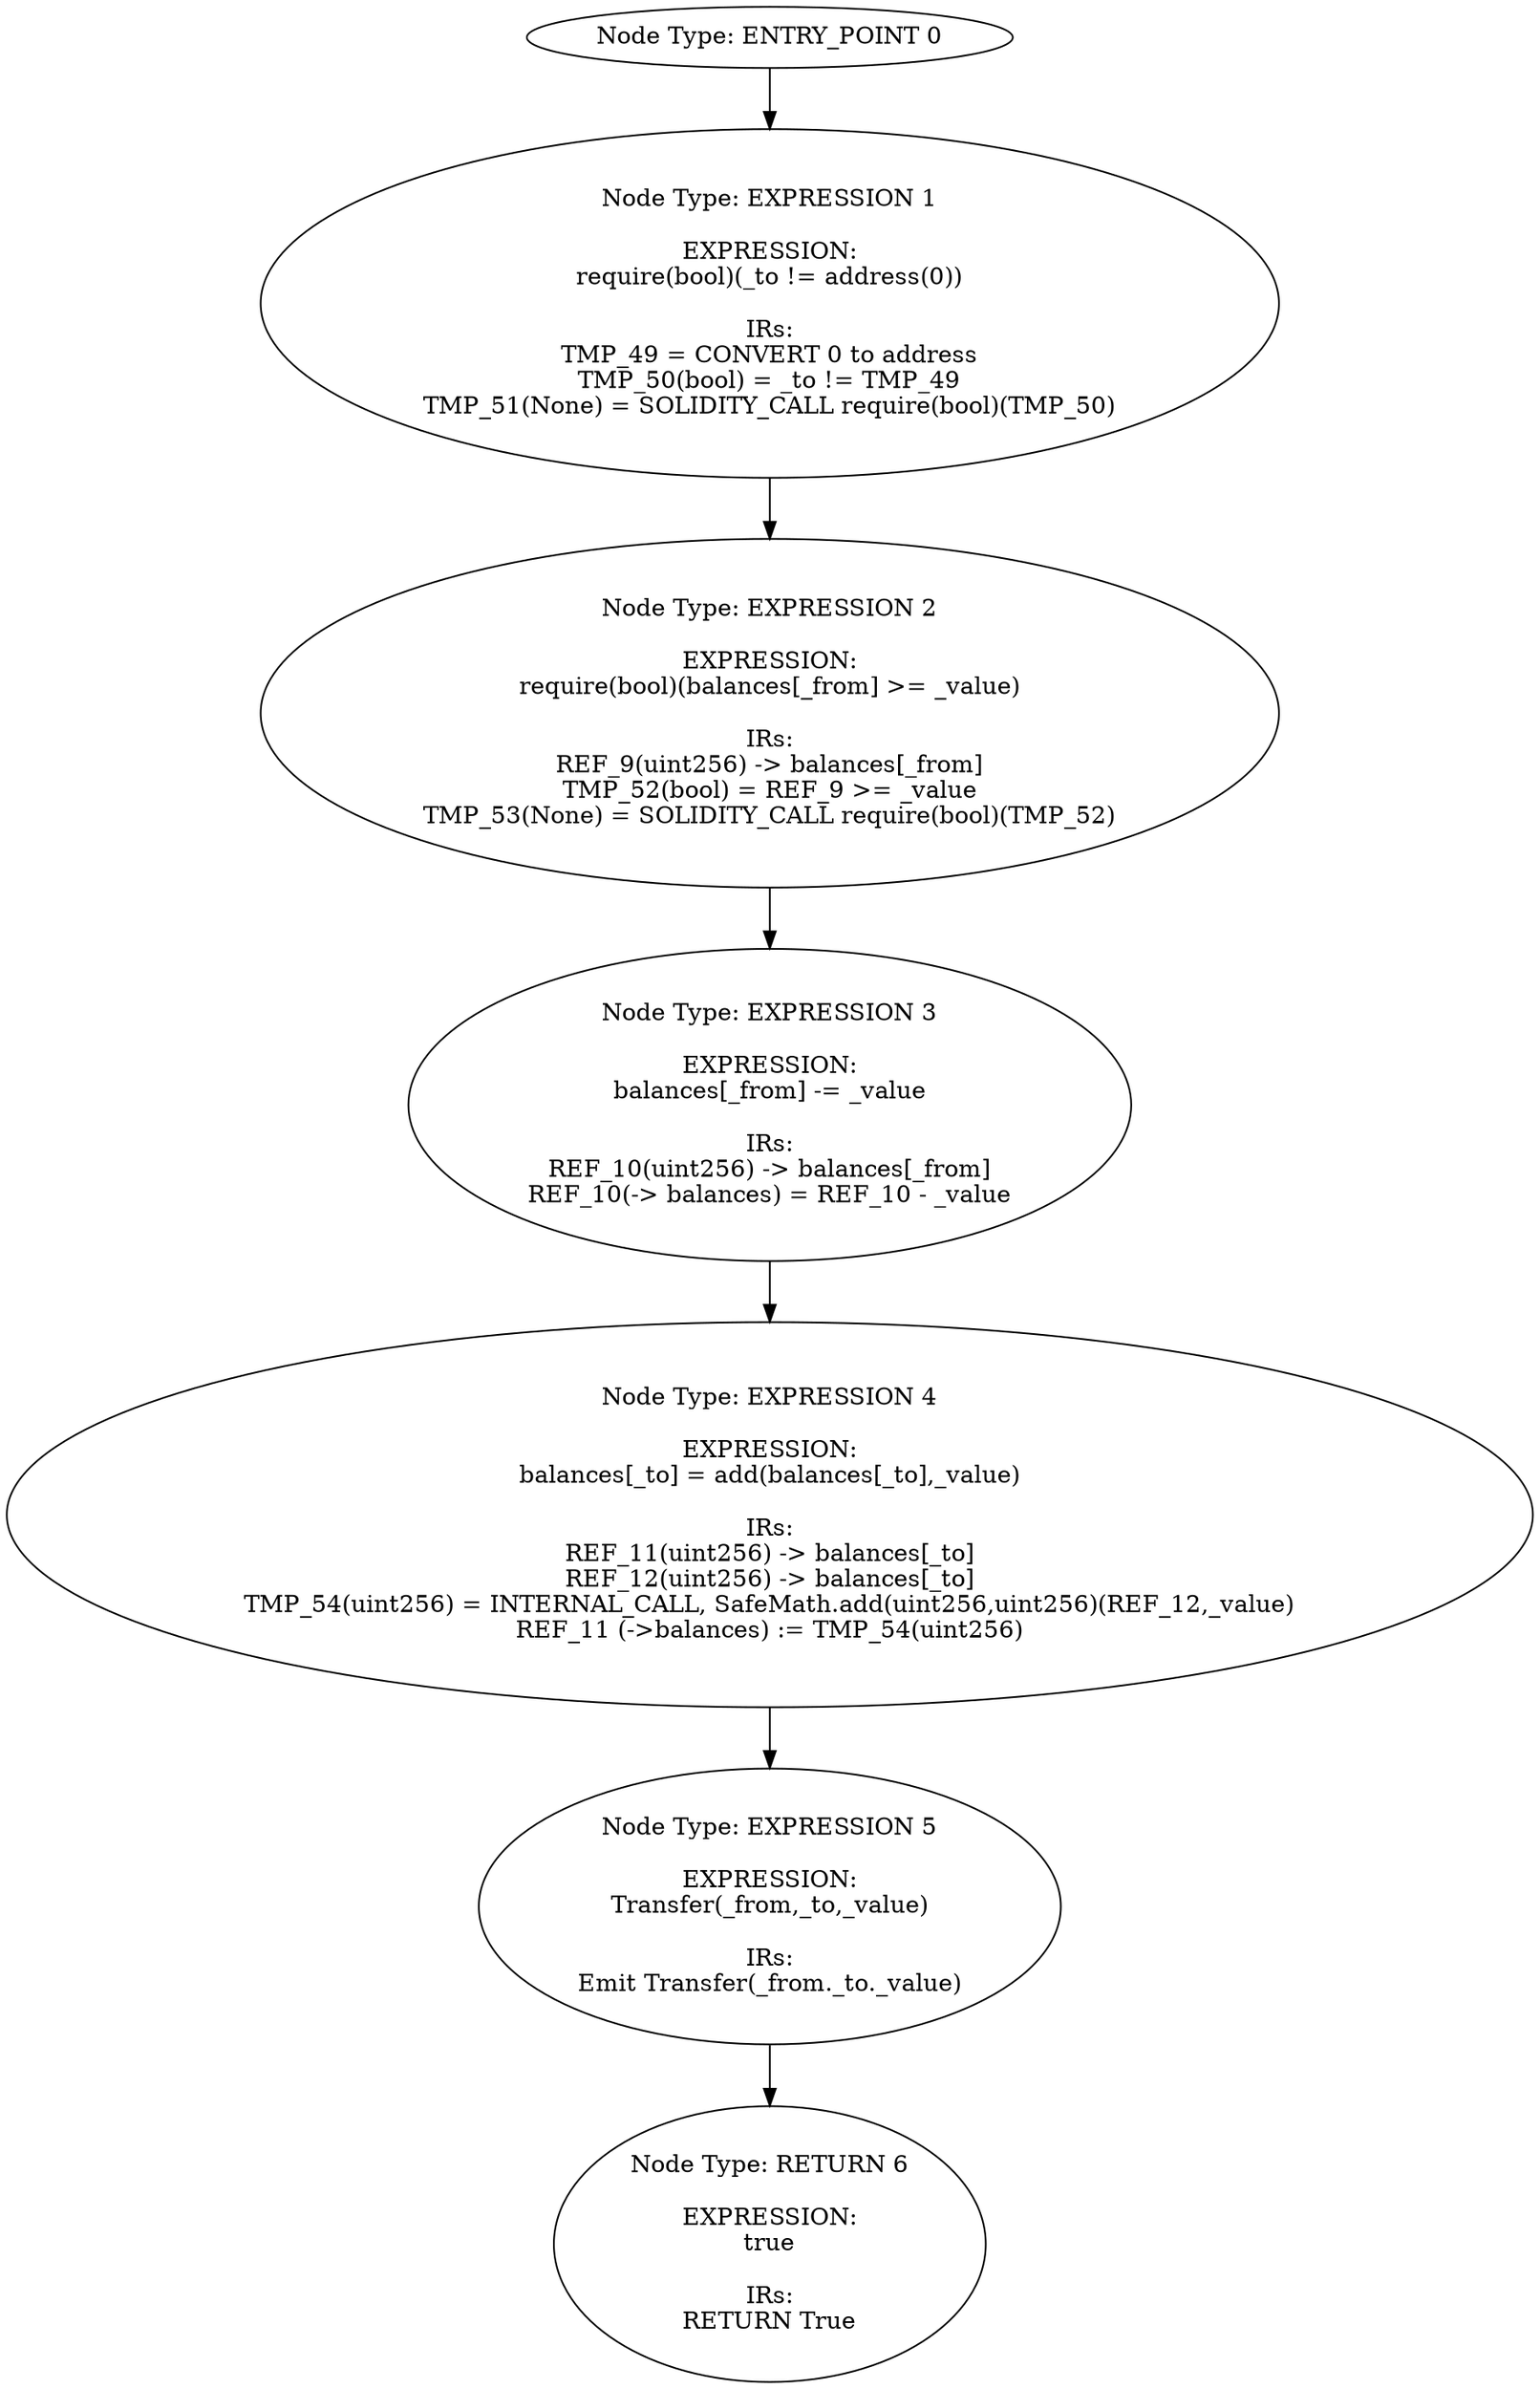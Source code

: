 digraph{
0[label="Node Type: ENTRY_POINT 0
"];
0->1;
1[label="Node Type: EXPRESSION 1

EXPRESSION:
require(bool)(_to != address(0))

IRs:
TMP_49 = CONVERT 0 to address
TMP_50(bool) = _to != TMP_49
TMP_51(None) = SOLIDITY_CALL require(bool)(TMP_50)"];
1->2;
2[label="Node Type: EXPRESSION 2

EXPRESSION:
require(bool)(balances[_from] >= _value)

IRs:
REF_9(uint256) -> balances[_from]
TMP_52(bool) = REF_9 >= _value
TMP_53(None) = SOLIDITY_CALL require(bool)(TMP_52)"];
2->3;
3[label="Node Type: EXPRESSION 3

EXPRESSION:
balances[_from] -= _value

IRs:
REF_10(uint256) -> balances[_from]
REF_10(-> balances) = REF_10 - _value"];
3->4;
4[label="Node Type: EXPRESSION 4

EXPRESSION:
balances[_to] = add(balances[_to],_value)

IRs:
REF_11(uint256) -> balances[_to]
REF_12(uint256) -> balances[_to]
TMP_54(uint256) = INTERNAL_CALL, SafeMath.add(uint256,uint256)(REF_12,_value)
REF_11 (->balances) := TMP_54(uint256)"];
4->5;
5[label="Node Type: EXPRESSION 5

EXPRESSION:
Transfer(_from,_to,_value)

IRs:
Emit Transfer(_from._to._value)"];
5->6;
6[label="Node Type: RETURN 6

EXPRESSION:
true

IRs:
RETURN True"];
}

